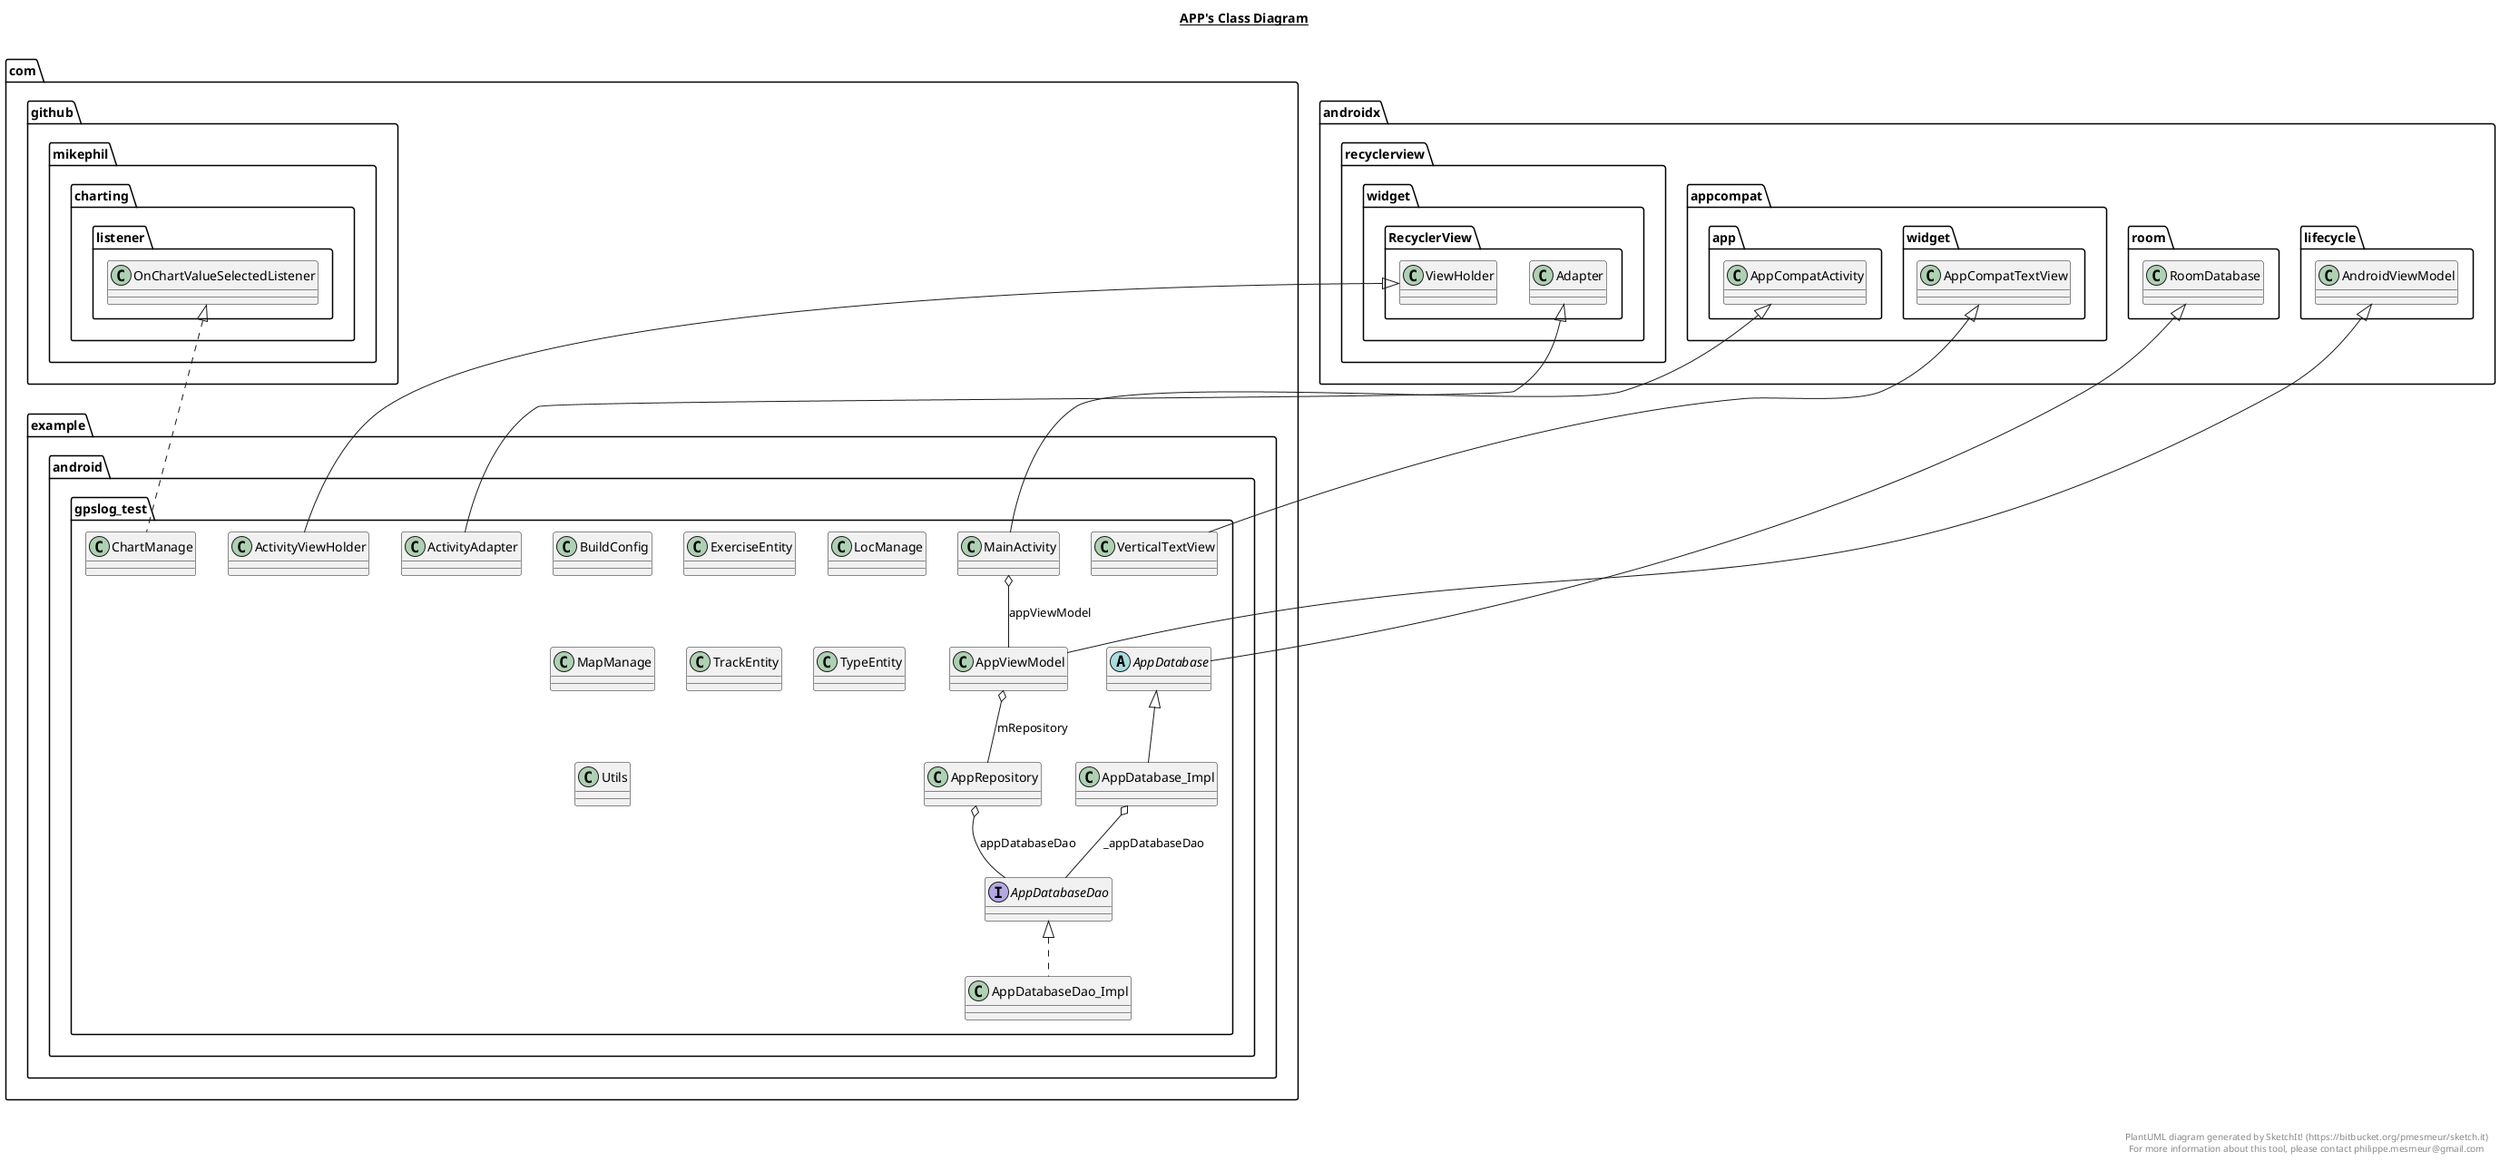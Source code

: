@startuml
skinparam classFontSize 14
title __APP's Class Diagram__\n

  namespace com.example.android.gpslog_test {
    class com.example.android.gpslog_test.ActivityAdapter {
    }
  }
  

  namespace com.example.android.gpslog_test {
    class com.example.android.gpslog_test.ActivityViewHolder {
    }
  }
  

  namespace com.example.android.gpslog_test {
    abstract class com.example.android.gpslog_test.AppDatabase {
    }
  }
  

  namespace com.example.android.gpslog_test {
    interface com.example.android.gpslog_test.AppDatabaseDao {
    }
  }
  

  namespace com.example.android.gpslog_test {
    class com.example.android.gpslog_test.AppDatabaseDao_Impl {
    }
  }
  

  namespace com.example.android.gpslog_test {
    class com.example.android.gpslog_test.AppDatabase_Impl {
    }
  }
  

  namespace com.example.android.gpslog_test {
    class com.example.android.gpslog_test.AppRepository {
    }
  }
  

  namespace com.example.android.gpslog_test {
    class com.example.android.gpslog_test.AppViewModel {
    }
  }
  

  namespace com.example.android.gpslog_test {
    class com.example.android.gpslog_test.BuildConfig {
    }
  }
  

  namespace com.example.android.gpslog_test {
    class com.example.android.gpslog_test.ChartManage {
    }
  }
  

  namespace com.example.android.gpslog_test {
    class com.example.android.gpslog_test.ExerciseEntity {
    }
  }
  

  namespace com.example.android.gpslog_test {
    class com.example.android.gpslog_test.LocManage {
    }
  }
  

  namespace com.example.android.gpslog_test {
    class com.example.android.gpslog_test.MainActivity {
    }
  }
  

  namespace com.example.android.gpslog_test {
    class com.example.android.gpslog_test.MapManage {
    }
  }
  

  namespace com.example.android.gpslog_test {
    class com.example.android.gpslog_test.TrackEntity {
    }
  }
  

  namespace com.example.android.gpslog_test {
    class com.example.android.gpslog_test.TypeEntity {
    }
  }
  

  namespace com.example.android.gpslog_test {
    class com.example.android.gpslog_test.Utils {
    }
  }
  

  namespace com.example.android.gpslog_test {
    class com.example.android.gpslog_test.VerticalTextView {
    }
  }
  

  com.example.android.gpslog_test.ActivityAdapter -up-|> androidx.recyclerview.widget.RecyclerView.Adapter
  com.example.android.gpslog_test.ActivityAdapter o-- com.example.android.gpslog_test.ActivityAdapter.OnItemClickListener : listener
  com.example.android.gpslog_test.ActivityViewHolder -up-|> androidx.recyclerview.widget.RecyclerView.ViewHolder
  com.example.android.gpslog_test.AppDatabase -up-|> androidx.room.RoomDatabase
  com.example.android.gpslog_test.AppDatabaseDao_Impl .up.|> com.example.android.gpslog_test.AppDatabaseDao
  com.example.android.gpslog_test.AppDatabase_Impl -up-|> com.example.android.gpslog_test.AppDatabase
  com.example.android.gpslog_test.AppDatabase_Impl o-- com.example.android.gpslog_test.AppDatabaseDao : _appDatabaseDao
  com.example.android.gpslog_test.AppRepository o-- com.example.android.gpslog_test.AppDatabaseDao : appDatabaseDao
  com.example.android.gpslog_test.AppViewModel -up-|> androidx.lifecycle.AndroidViewModel
  com.example.android.gpslog_test.AppViewModel o-- com.example.android.gpslog_test.AppRepository : mRepository
  com.example.android.gpslog_test.ChartManage .up.|> com.github.mikephil.charting.listener.OnChartValueSelectedListener
  com.example.android.gpslog_test.MainActivity -up-|> androidx.appcompat.app.AppCompatActivity
  com.example.android.gpslog_test.MainActivity o-- com.example.android.gpslog_test.AppViewModel : appViewModel
  com.example.android.gpslog_test.VerticalTextView -up-|> androidx.appcompat.widget.AppCompatTextView


right footer


PlantUML diagram generated by SketchIt! (https://bitbucket.org/pmesmeur/sketch.it)
For more information about this tool, please contact philippe.mesmeur@gmail.com
endfooter

@enduml
